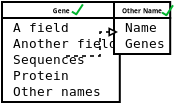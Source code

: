 <?xml version="1.0" encoding="UTF-8"?>
<dia:diagram xmlns:dia="http://www.lysator.liu.se/~alla/dia/">
  <dia:layer name="Background" visible="true">
    <dia:object type="UML - Class" version="0" id="O0">
      <dia:attribute name="obj_pos">
        <dia:point val="1.575,1.725"/>
      </dia:attribute>
      <dia:attribute name="obj_bb">
        <dia:rectangle val="1.525,1.675;5.912,4.775"/>
      </dia:attribute>
      <dia:attribute name="elem_corner">
        <dia:point val="1.575,1.725"/>
      </dia:attribute>
      <dia:attribute name="elem_width">
        <dia:real val="4.287"/>
      </dia:attribute>
      <dia:attribute name="elem_height">
        <dia:real val="3"/>
      </dia:attribute>
      <dia:attribute name="name">
        <dia:string>#Gene#</dia:string>
      </dia:attribute>
      <dia:attribute name="stereotype">
        <dia:string/>
      </dia:attribute>
      <dia:attribute name="abstract">
        <dia:boolean val="false"/>
      </dia:attribute>
      <dia:attribute name="suppress_attributes">
        <dia:boolean val="false"/>
      </dia:attribute>
      <dia:attribute name="suppress_operations">
        <dia:boolean val="false"/>
      </dia:attribute>
      <dia:attribute name="visible_attributes">
        <dia:boolean val="true"/>
      </dia:attribute>
      <dia:attribute name="visible_operations">
        <dia:boolean val="false"/>
      </dia:attribute>
      <dia:attribute name="foreground_color">
        <dia:color val="#000000"/>
      </dia:attribute>
      <dia:attribute name="background_color">
        <dia:color val="#ffffff"/>
      </dia:attribute>
      <dia:attribute name="normal_font">
        <dia:font name="Courier"/>
      </dia:attribute>
      <dia:attribute name="abstract_font">
        <dia:font name="Courier-Oblique"/>
      </dia:attribute>
      <dia:attribute name="classname_font">
        <dia:font name="Helvetica-Bold"/>
      </dia:attribute>
      <dia:attribute name="abstract_classname_font">
        <dia:font name="Helvetica-BoldOblique"/>
      </dia:attribute>
      <dia:attribute name="font_height">
        <dia:real val="0.4"/>
      </dia:attribute>
      <dia:attribute name="abstract_font_height">
        <dia:real val="0.4"/>
      </dia:attribute>
      <dia:attribute name="classname_font_height">
        <dia:real val="0.4"/>
      </dia:attribute>
      <dia:attribute name="abstract_classname_font_height">
        <dia:real val="0.4"/>
      </dia:attribute>
      <dia:attribute name="attributes">
        <dia:composite type="umlattribute">
          <dia:attribute name="name">
            <dia:string>#A field#</dia:string>
          </dia:attribute>
          <dia:attribute name="type">
            <dia:string>##</dia:string>
          </dia:attribute>
          <dia:attribute name="value">
            <dia:string/>
          </dia:attribute>
          <dia:attribute name="visibility">
            <dia:enum val="3"/>
          </dia:attribute>
          <dia:attribute name="abstract">
            <dia:boolean val="false"/>
          </dia:attribute>
          <dia:attribute name="class_scope">
            <dia:boolean val="false"/>
          </dia:attribute>
        </dia:composite>
        <dia:composite type="umlattribute">
          <dia:attribute name="name">
            <dia:string>#Another field#</dia:string>
          </dia:attribute>
          <dia:attribute name="type">
            <dia:string>##</dia:string>
          </dia:attribute>
          <dia:attribute name="value">
            <dia:string/>
          </dia:attribute>
          <dia:attribute name="visibility">
            <dia:enum val="3"/>
          </dia:attribute>
          <dia:attribute name="abstract">
            <dia:boolean val="false"/>
          </dia:attribute>
          <dia:attribute name="class_scope">
            <dia:boolean val="false"/>
          </dia:attribute>
        </dia:composite>
        <dia:composite type="umlattribute">
          <dia:attribute name="name">
            <dia:string>#Sequences#</dia:string>
          </dia:attribute>
          <dia:attribute name="type">
            <dia:string>##</dia:string>
          </dia:attribute>
          <dia:attribute name="value">
            <dia:string/>
          </dia:attribute>
          <dia:attribute name="visibility">
            <dia:enum val="3"/>
          </dia:attribute>
          <dia:attribute name="abstract">
            <dia:boolean val="false"/>
          </dia:attribute>
          <dia:attribute name="class_scope">
            <dia:boolean val="false"/>
          </dia:attribute>
        </dia:composite>
        <dia:composite type="umlattribute">
          <dia:attribute name="name">
            <dia:string>#Protein#</dia:string>
          </dia:attribute>
          <dia:attribute name="type">
            <dia:string>##</dia:string>
          </dia:attribute>
          <dia:attribute name="value">
            <dia:string/>
          </dia:attribute>
          <dia:attribute name="visibility">
            <dia:enum val="3"/>
          </dia:attribute>
          <dia:attribute name="abstract">
            <dia:boolean val="false"/>
          </dia:attribute>
          <dia:attribute name="class_scope">
            <dia:boolean val="false"/>
          </dia:attribute>
        </dia:composite>
        <dia:composite type="umlattribute">
          <dia:attribute name="name">
            <dia:string>#Other names#</dia:string>
          </dia:attribute>
          <dia:attribute name="type">
            <dia:string>##</dia:string>
          </dia:attribute>
          <dia:attribute name="value">
            <dia:string/>
          </dia:attribute>
          <dia:attribute name="visibility">
            <dia:enum val="3"/>
          </dia:attribute>
          <dia:attribute name="abstract">
            <dia:boolean val="false"/>
          </dia:attribute>
          <dia:attribute name="class_scope">
            <dia:boolean val="false"/>
          </dia:attribute>
        </dia:composite>
      </dia:attribute>
      <dia:attribute name="operations"/>
      <dia:attribute name="template">
        <dia:boolean val="false"/>
      </dia:attribute>
      <dia:attribute name="templates"/>
    </dia:object>
    <dia:object type="UML - Class" version="0" id="O1">
      <dia:attribute name="obj_pos">
        <dia:point val="7.175,1.725"/>
      </dia:attribute>
      <dia:attribute name="obj_bb">
        <dia:rectangle val="7.125,1.675;10.289,3.575"/>
      </dia:attribute>
      <dia:attribute name="elem_corner">
        <dia:point val="7.175,1.725"/>
      </dia:attribute>
      <dia:attribute name="elem_width">
        <dia:real val="3.064"/>
      </dia:attribute>
      <dia:attribute name="elem_height">
        <dia:real val="1.8"/>
      </dia:attribute>
      <dia:attribute name="name">
        <dia:string>#Other Name#</dia:string>
      </dia:attribute>
      <dia:attribute name="stereotype">
        <dia:string/>
      </dia:attribute>
      <dia:attribute name="abstract">
        <dia:boolean val="false"/>
      </dia:attribute>
      <dia:attribute name="suppress_attributes">
        <dia:boolean val="false"/>
      </dia:attribute>
      <dia:attribute name="suppress_operations">
        <dia:boolean val="false"/>
      </dia:attribute>
      <dia:attribute name="visible_attributes">
        <dia:boolean val="true"/>
      </dia:attribute>
      <dia:attribute name="visible_operations">
        <dia:boolean val="false"/>
      </dia:attribute>
      <dia:attribute name="foreground_color">
        <dia:color val="#000000"/>
      </dia:attribute>
      <dia:attribute name="background_color">
        <dia:color val="#ffffff"/>
      </dia:attribute>
      <dia:attribute name="normal_font">
        <dia:font name="Courier"/>
      </dia:attribute>
      <dia:attribute name="abstract_font">
        <dia:font name="Courier-Oblique"/>
      </dia:attribute>
      <dia:attribute name="classname_font">
        <dia:font name="Helvetica-Bold"/>
      </dia:attribute>
      <dia:attribute name="abstract_classname_font">
        <dia:font name="Helvetica-BoldOblique"/>
      </dia:attribute>
      <dia:attribute name="font_height">
        <dia:real val="0.4"/>
      </dia:attribute>
      <dia:attribute name="abstract_font_height">
        <dia:real val="0.4"/>
      </dia:attribute>
      <dia:attribute name="classname_font_height">
        <dia:real val="0.4"/>
      </dia:attribute>
      <dia:attribute name="abstract_classname_font_height">
        <dia:real val="0.4"/>
      </dia:attribute>
      <dia:attribute name="attributes">
        <dia:composite type="umlattribute">
          <dia:attribute name="name">
            <dia:string>#Name#</dia:string>
          </dia:attribute>
          <dia:attribute name="type">
            <dia:string>##</dia:string>
          </dia:attribute>
          <dia:attribute name="value">
            <dia:string/>
          </dia:attribute>
          <dia:attribute name="visibility">
            <dia:enum val="3"/>
          </dia:attribute>
          <dia:attribute name="abstract">
            <dia:boolean val="false"/>
          </dia:attribute>
          <dia:attribute name="class_scope">
            <dia:boolean val="false"/>
          </dia:attribute>
        </dia:composite>
        <dia:composite type="umlattribute">
          <dia:attribute name="name">
            <dia:string>#Genes#</dia:string>
          </dia:attribute>
          <dia:attribute name="type">
            <dia:string>##</dia:string>
          </dia:attribute>
          <dia:attribute name="value">
            <dia:string/>
          </dia:attribute>
          <dia:attribute name="visibility">
            <dia:enum val="3"/>
          </dia:attribute>
          <dia:attribute name="abstract">
            <dia:boolean val="false"/>
          </dia:attribute>
          <dia:attribute name="class_scope">
            <dia:boolean val="false"/>
          </dia:attribute>
        </dia:composite>
      </dia:attribute>
      <dia:attribute name="operations"/>
      <dia:attribute name="template">
        <dia:boolean val="false"/>
      </dia:attribute>
      <dia:attribute name="templates"/>
    </dia:object>
    <dia:object type="Standard - ZigZagLine" version="0" id="O2">
      <dia:attribute name="obj_pos">
        <dia:point val="4.775,4.425"/>
      </dia:attribute>
      <dia:attribute name="obj_bb">
        <dia:rectangle val="4.735,2.875;7.415,4.465"/>
      </dia:attribute>
      <dia:attribute name="orth_points">
        <dia:point val="4.775,4.425"/>
        <dia:point val="6.475,4.425"/>
        <dia:point val="6.475,3.225"/>
        <dia:point val="7.375,3.225"/>
      </dia:attribute>
      <dia:attribute name="orth_orient">
        <dia:enum val="0"/>
        <dia:enum val="1"/>
        <dia:enum val="0"/>
      </dia:attribute>
      <dia:attribute name="line_width">
        <dia:real val="0.08"/>
      </dia:attribute>
      <dia:attribute name="line_style">
        <dia:enum val="1"/>
      </dia:attribute>
      <dia:attribute name="end_arrow">
        <dia:enum val="2"/>
      </dia:attribute>
      <dia:attribute name="end_arrow_length">
        <dia:real val="0.35"/>
      </dia:attribute>
      <dia:attribute name="end_arrow_width">
        <dia:real val="0.35"/>
      </dia:attribute>
      <dia:attribute name="dashlength">
        <dia:real val="0.2"/>
      </dia:attribute>
    </dia:object>
    <dia:group>
      <dia:object type="Standard - Line" version="0" id="O3">
        <dia:attribute name="obj_pos">
          <dia:point val="5.069,2.207"/>
        </dia:attribute>
        <dia:attribute name="obj_bb">
          <dia:rectangle val="5,2.138;5.362,2.413"/>
        </dia:attribute>
        <dia:attribute name="conn_endpoints">
          <dia:point val="5.069,2.207"/>
          <dia:point val="5.294,2.344"/>
        </dia:attribute>
        <dia:attribute name="numcp">
          <dia:int val="1"/>
        </dia:attribute>
        <dia:attribute name="line_color">
          <dia:color val="#00b32c"/>
        </dia:attribute>
      </dia:object>
      <dia:object type="Standard - Line" version="0" id="O4">
        <dia:attribute name="obj_pos">
          <dia:point val="5.269,2.369"/>
        </dia:attribute>
        <dia:attribute name="obj_bb">
          <dia:rectangle val="5.199,1.775;5.688,2.439"/>
        </dia:attribute>
        <dia:attribute name="conn_endpoints">
          <dia:point val="5.269,2.369"/>
          <dia:point val="5.619,1.844"/>
        </dia:attribute>
        <dia:attribute name="numcp">
          <dia:int val="1"/>
        </dia:attribute>
        <dia:attribute name="line_color">
          <dia:color val="#00b32c"/>
        </dia:attribute>
      </dia:object>
    </dia:group>
    <dia:group>
      <dia:object type="Standard - Line" version="0" id="O5">
        <dia:attribute name="obj_pos">
          <dia:point val="9.576,2.252"/>
        </dia:attribute>
        <dia:attribute name="obj_bb">
          <dia:rectangle val="9.508,2.183;9.87,2.458"/>
        </dia:attribute>
        <dia:attribute name="conn_endpoints">
          <dia:point val="9.576,2.252"/>
          <dia:point val="9.801,2.389"/>
        </dia:attribute>
        <dia:attribute name="numcp">
          <dia:int val="1"/>
        </dia:attribute>
        <dia:attribute name="line_color">
          <dia:color val="#00b32c"/>
        </dia:attribute>
      </dia:object>
      <dia:object type="Standard - Line" version="0" id="O6">
        <dia:attribute name="obj_pos">
          <dia:point val="9.776,2.414"/>
        </dia:attribute>
        <dia:attribute name="obj_bb">
          <dia:rectangle val="9.707,1.82;10.196,2.484"/>
        </dia:attribute>
        <dia:attribute name="conn_endpoints">
          <dia:point val="9.776,2.414"/>
          <dia:point val="10.126,1.889"/>
        </dia:attribute>
        <dia:attribute name="numcp">
          <dia:int val="1"/>
        </dia:attribute>
        <dia:attribute name="line_color">
          <dia:color val="#00b32c"/>
        </dia:attribute>
      </dia:object>
    </dia:group>
  </dia:layer>
</dia:diagram>
